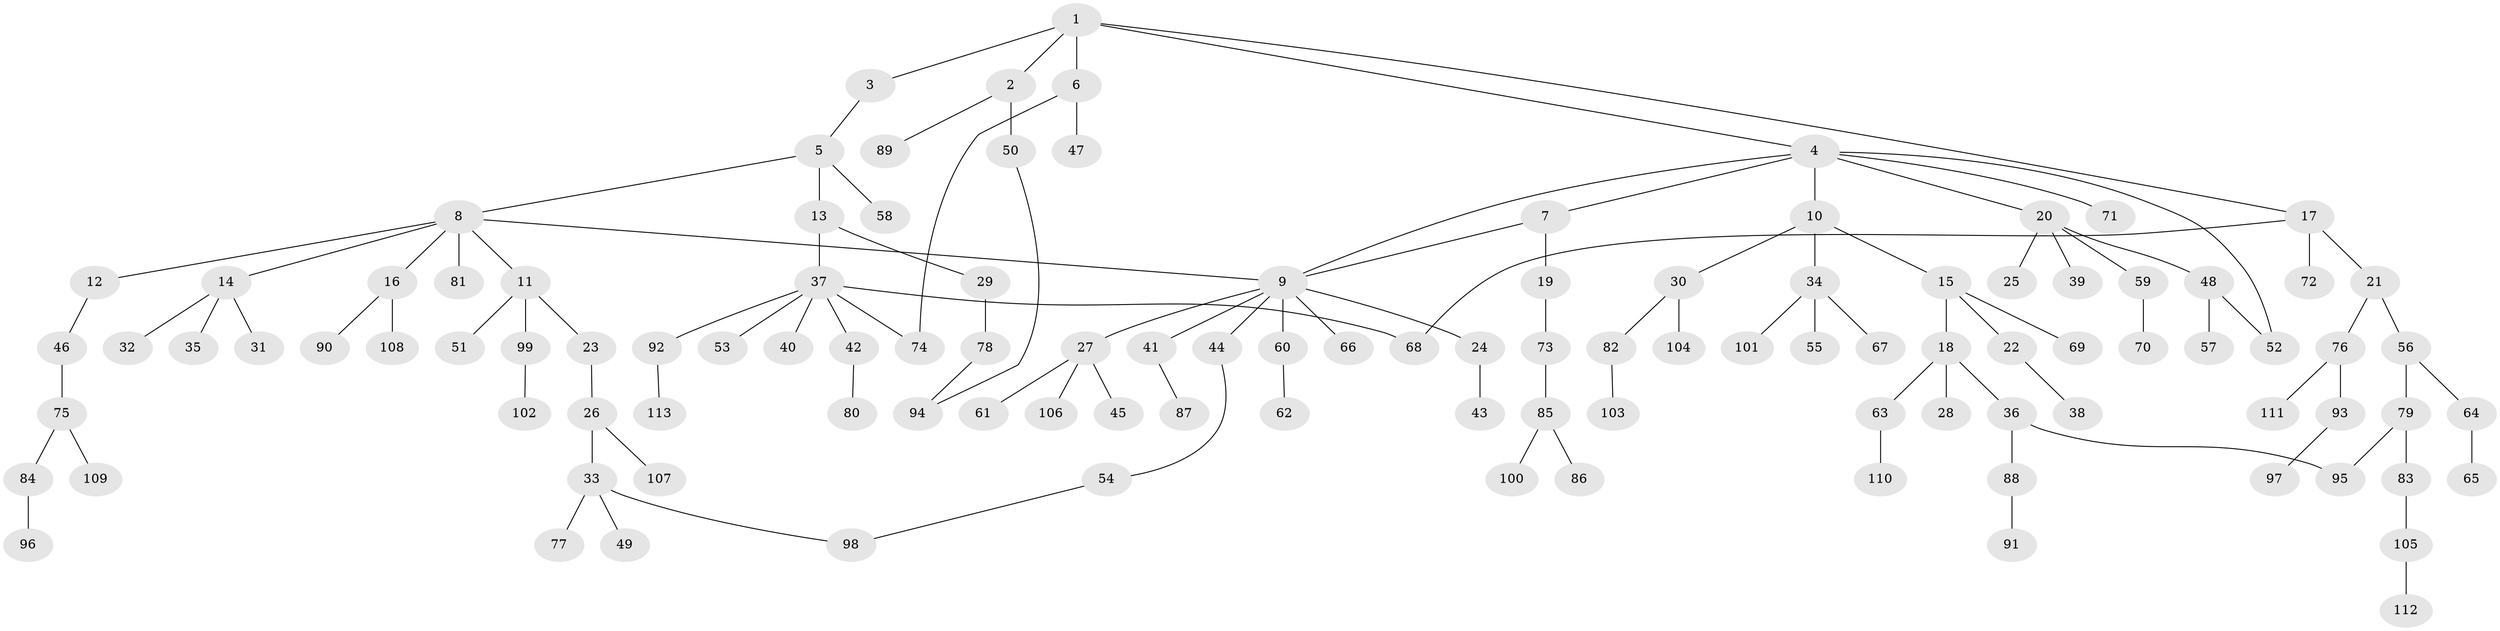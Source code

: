// coarse degree distribution, {10: 0.013513513513513514, 2: 0.1891891891891892, 3: 0.21621621621621623, 7: 0.02702702702702703, 9: 0.013513513513513514, 5: 0.013513513513513514, 4: 0.04054054054054054, 1: 0.4864864864864865}
// Generated by graph-tools (version 1.1) at 2025/51/02/27/25 19:51:40]
// undirected, 113 vertices, 120 edges
graph export_dot {
graph [start="1"]
  node [color=gray90,style=filled];
  1;
  2;
  3;
  4;
  5;
  6;
  7;
  8;
  9;
  10;
  11;
  12;
  13;
  14;
  15;
  16;
  17;
  18;
  19;
  20;
  21;
  22;
  23;
  24;
  25;
  26;
  27;
  28;
  29;
  30;
  31;
  32;
  33;
  34;
  35;
  36;
  37;
  38;
  39;
  40;
  41;
  42;
  43;
  44;
  45;
  46;
  47;
  48;
  49;
  50;
  51;
  52;
  53;
  54;
  55;
  56;
  57;
  58;
  59;
  60;
  61;
  62;
  63;
  64;
  65;
  66;
  67;
  68;
  69;
  70;
  71;
  72;
  73;
  74;
  75;
  76;
  77;
  78;
  79;
  80;
  81;
  82;
  83;
  84;
  85;
  86;
  87;
  88;
  89;
  90;
  91;
  92;
  93;
  94;
  95;
  96;
  97;
  98;
  99;
  100;
  101;
  102;
  103;
  104;
  105;
  106;
  107;
  108;
  109;
  110;
  111;
  112;
  113;
  1 -- 2;
  1 -- 3;
  1 -- 4;
  1 -- 6;
  1 -- 17;
  2 -- 50;
  2 -- 89;
  3 -- 5;
  4 -- 7;
  4 -- 10;
  4 -- 20;
  4 -- 52;
  4 -- 71;
  4 -- 9;
  5 -- 8;
  5 -- 13;
  5 -- 58;
  6 -- 47;
  6 -- 74;
  7 -- 19;
  7 -- 9;
  8 -- 9;
  8 -- 11;
  8 -- 12;
  8 -- 14;
  8 -- 16;
  8 -- 81;
  9 -- 24;
  9 -- 27;
  9 -- 41;
  9 -- 44;
  9 -- 60;
  9 -- 66;
  10 -- 15;
  10 -- 30;
  10 -- 34;
  11 -- 23;
  11 -- 51;
  11 -- 99;
  12 -- 46;
  13 -- 29;
  13 -- 37;
  14 -- 31;
  14 -- 32;
  14 -- 35;
  15 -- 18;
  15 -- 22;
  15 -- 69;
  16 -- 90;
  16 -- 108;
  17 -- 21;
  17 -- 68;
  17 -- 72;
  18 -- 28;
  18 -- 36;
  18 -- 63;
  19 -- 73;
  20 -- 25;
  20 -- 39;
  20 -- 48;
  20 -- 59;
  21 -- 56;
  21 -- 76;
  22 -- 38;
  23 -- 26;
  24 -- 43;
  26 -- 33;
  26 -- 107;
  27 -- 45;
  27 -- 61;
  27 -- 106;
  29 -- 78;
  30 -- 82;
  30 -- 104;
  33 -- 49;
  33 -- 77;
  33 -- 98;
  34 -- 55;
  34 -- 67;
  34 -- 101;
  36 -- 88;
  36 -- 95;
  37 -- 40;
  37 -- 42;
  37 -- 53;
  37 -- 74;
  37 -- 92;
  37 -- 68;
  41 -- 87;
  42 -- 80;
  44 -- 54;
  46 -- 75;
  48 -- 57;
  48 -- 52;
  50 -- 94;
  54 -- 98;
  56 -- 64;
  56 -- 79;
  59 -- 70;
  60 -- 62;
  63 -- 110;
  64 -- 65;
  73 -- 85;
  75 -- 84;
  75 -- 109;
  76 -- 93;
  76 -- 111;
  78 -- 94;
  79 -- 83;
  79 -- 95;
  82 -- 103;
  83 -- 105;
  84 -- 96;
  85 -- 86;
  85 -- 100;
  88 -- 91;
  92 -- 113;
  93 -- 97;
  99 -- 102;
  105 -- 112;
}
